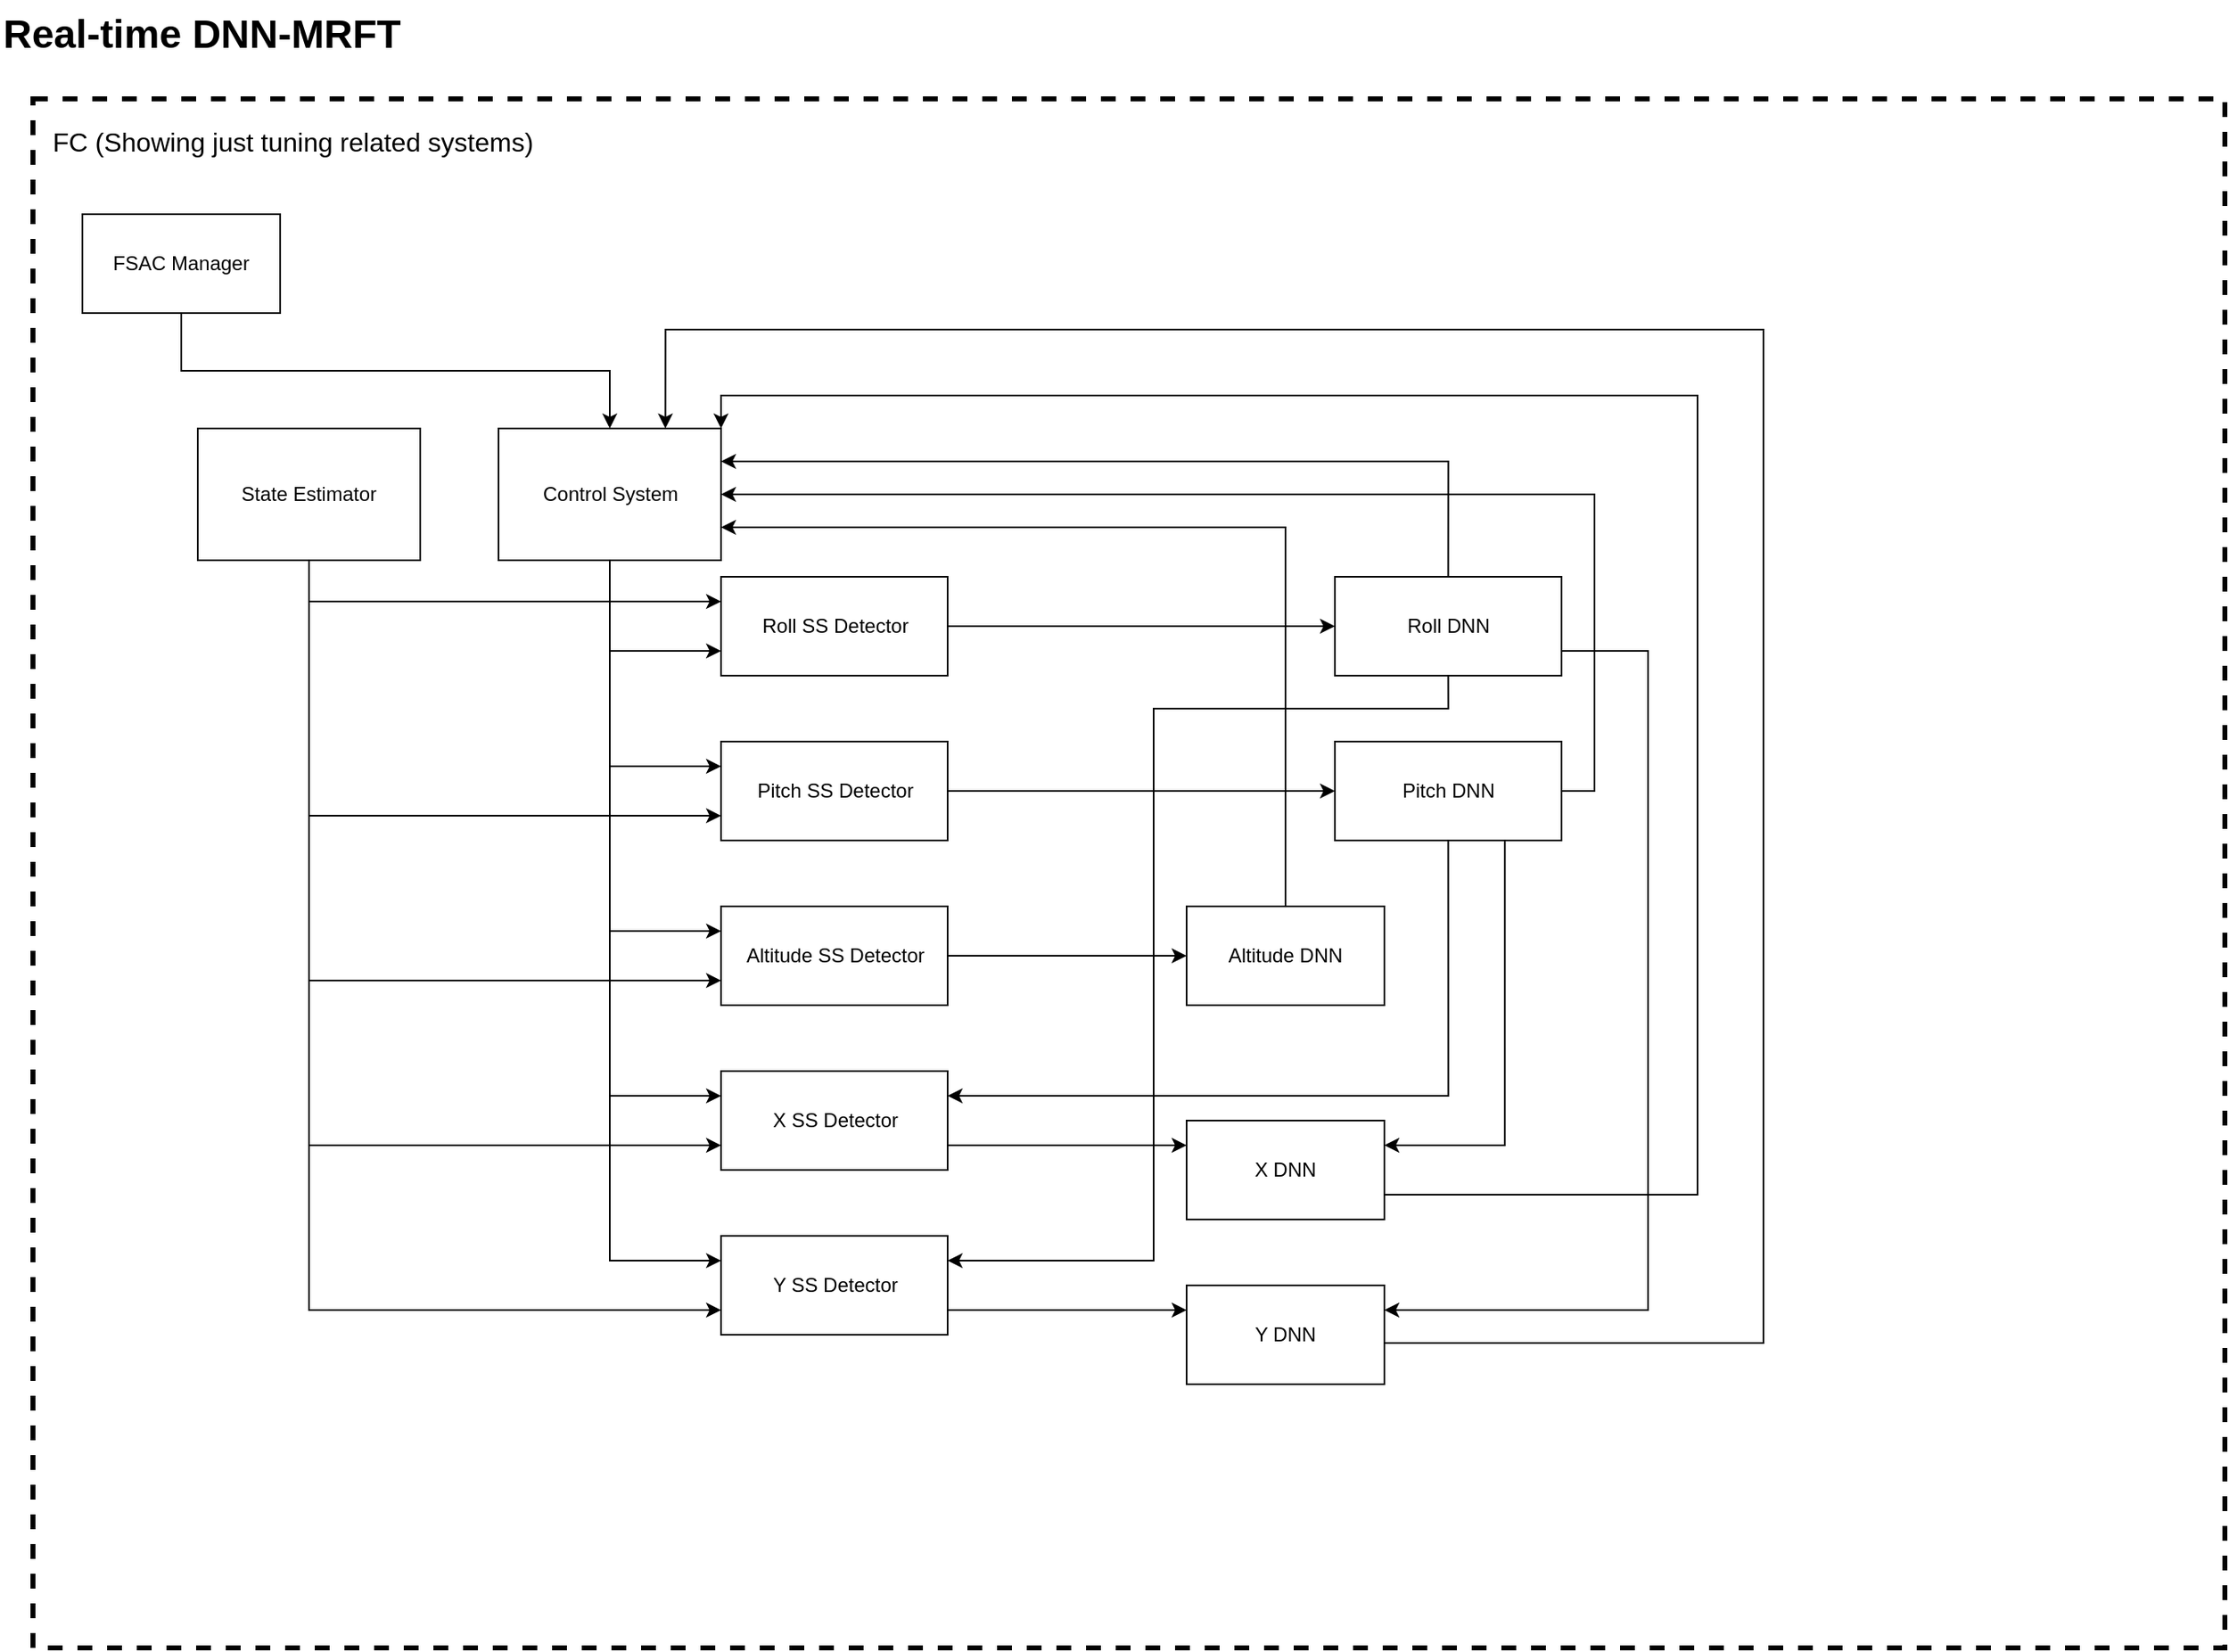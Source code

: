 <mxfile version="24.7.17">
  <diagram name="Page-1" id="YG2RmgABjAwCVvHmerQl">
    <mxGraphModel dx="1345" dy="1020" grid="1" gridSize="10" guides="1" tooltips="1" connect="1" arrows="1" fold="1" page="1" pageScale="1" pageWidth="850" pageHeight="1100" math="0" shadow="0">
      <root>
        <mxCell id="0" />
        <mxCell id="1" parent="0" />
        <mxCell id="dNy_5bEtGOozWDPXANg1-1" value="&lt;h1 style=&quot;margin-top: 0px;&quot;&gt;Real-time DNN-MRFT&lt;/h1&gt;" style="text;html=1;whiteSpace=wrap;overflow=hidden;rounded=0;" vertex="1" parent="1">
          <mxGeometry x="40" y="20" width="330" height="50" as="geometry" />
        </mxCell>
        <mxCell id="dNy_5bEtGOozWDPXANg1-3" value="" style="rounded=0;whiteSpace=wrap;html=1;labelBackgroundColor=none;fillColor=none;glass=0;dashed=1;strokeWidth=3;movable=0;resizable=0;rotatable=0;deletable=0;editable=0;locked=1;connectable=0;" vertex="1" parent="1">
          <mxGeometry x="60" y="80" width="1330" height="940" as="geometry" />
        </mxCell>
        <mxCell id="dNy_5bEtGOozWDPXANg1-4" value="FC (Showing just tuning related systems)" style="text;html=1;align=left;verticalAlign=top;whiteSpace=wrap;rounded=0;fontSize=16;" vertex="1" parent="1">
          <mxGeometry x="70" y="90" width="350" height="30" as="geometry" />
        </mxCell>
        <mxCell id="dNy_5bEtGOozWDPXANg1-15" style="edgeStyle=orthogonalEdgeStyle;rounded=0;orthogonalLoop=1;jettySize=auto;html=1;exitX=0.5;exitY=1;exitDx=0;exitDy=0;entryX=0;entryY=0.75;entryDx=0;entryDy=0;" edge="1" parent="1" source="dNy_5bEtGOozWDPXANg1-5" target="dNy_5bEtGOozWDPXANg1-8">
          <mxGeometry relative="1" as="geometry" />
        </mxCell>
        <mxCell id="dNy_5bEtGOozWDPXANg1-21" style="edgeStyle=orthogonalEdgeStyle;rounded=0;orthogonalLoop=1;jettySize=auto;html=1;exitX=0.5;exitY=1;exitDx=0;exitDy=0;entryX=0;entryY=0.25;entryDx=0;entryDy=0;" edge="1" parent="1" source="dNy_5bEtGOozWDPXANg1-5" target="dNy_5bEtGOozWDPXANg1-16">
          <mxGeometry relative="1" as="geometry" />
        </mxCell>
        <mxCell id="dNy_5bEtGOozWDPXANg1-22" style="edgeStyle=orthogonalEdgeStyle;rounded=0;orthogonalLoop=1;jettySize=auto;html=1;exitX=0.5;exitY=1;exitDx=0;exitDy=0;entryX=0;entryY=0.25;entryDx=0;entryDy=0;" edge="1" parent="1" source="dNy_5bEtGOozWDPXANg1-5" target="dNy_5bEtGOozWDPXANg1-17">
          <mxGeometry relative="1" as="geometry" />
        </mxCell>
        <mxCell id="dNy_5bEtGOozWDPXANg1-23" style="edgeStyle=orthogonalEdgeStyle;rounded=0;orthogonalLoop=1;jettySize=auto;html=1;exitX=0.5;exitY=1;exitDx=0;exitDy=0;entryX=0;entryY=0.25;entryDx=0;entryDy=0;" edge="1" parent="1" source="dNy_5bEtGOozWDPXANg1-5" target="dNy_5bEtGOozWDPXANg1-18">
          <mxGeometry relative="1" as="geometry" />
        </mxCell>
        <mxCell id="dNy_5bEtGOozWDPXANg1-24" style="edgeStyle=orthogonalEdgeStyle;rounded=0;orthogonalLoop=1;jettySize=auto;html=1;exitX=0.5;exitY=1;exitDx=0;exitDy=0;entryX=0;entryY=0.25;entryDx=0;entryDy=0;" edge="1" parent="1" source="dNy_5bEtGOozWDPXANg1-5" target="dNy_5bEtGOozWDPXANg1-19">
          <mxGeometry relative="1" as="geometry" />
        </mxCell>
        <mxCell id="dNy_5bEtGOozWDPXANg1-5" value="Control System" style="rounded=0;whiteSpace=wrap;html=1;" vertex="1" parent="1">
          <mxGeometry x="342.5" y="280" width="135" height="80" as="geometry" />
        </mxCell>
        <mxCell id="dNy_5bEtGOozWDPXANg1-12" style="edgeStyle=orthogonalEdgeStyle;rounded=0;orthogonalLoop=1;jettySize=auto;html=1;exitX=0.5;exitY=1;exitDx=0;exitDy=0;entryX=0;entryY=0.25;entryDx=0;entryDy=0;" edge="1" parent="1" source="dNy_5bEtGOozWDPXANg1-6" target="dNy_5bEtGOozWDPXANg1-8">
          <mxGeometry relative="1" as="geometry">
            <mxPoint x="440" y="400" as="targetPoint" />
          </mxGeometry>
        </mxCell>
        <mxCell id="dNy_5bEtGOozWDPXANg1-25" style="edgeStyle=orthogonalEdgeStyle;rounded=0;orthogonalLoop=1;jettySize=auto;html=1;exitX=0.5;exitY=1;exitDx=0;exitDy=0;entryX=0;entryY=0.75;entryDx=0;entryDy=0;" edge="1" parent="1" source="dNy_5bEtGOozWDPXANg1-6" target="dNy_5bEtGOozWDPXANg1-16">
          <mxGeometry relative="1" as="geometry" />
        </mxCell>
        <mxCell id="dNy_5bEtGOozWDPXANg1-26" style="edgeStyle=orthogonalEdgeStyle;rounded=0;orthogonalLoop=1;jettySize=auto;html=1;exitX=0.5;exitY=1;exitDx=0;exitDy=0;entryX=0;entryY=0.75;entryDx=0;entryDy=0;" edge="1" parent="1" source="dNy_5bEtGOozWDPXANg1-6" target="dNy_5bEtGOozWDPXANg1-17">
          <mxGeometry relative="1" as="geometry" />
        </mxCell>
        <mxCell id="dNy_5bEtGOozWDPXANg1-27" style="edgeStyle=orthogonalEdgeStyle;rounded=0;orthogonalLoop=1;jettySize=auto;html=1;exitX=0.5;exitY=1;exitDx=0;exitDy=0;entryX=0;entryY=0.75;entryDx=0;entryDy=0;" edge="1" parent="1" source="dNy_5bEtGOozWDPXANg1-6" target="dNy_5bEtGOozWDPXANg1-18">
          <mxGeometry relative="1" as="geometry" />
        </mxCell>
        <mxCell id="dNy_5bEtGOozWDPXANg1-28" style="edgeStyle=orthogonalEdgeStyle;rounded=0;orthogonalLoop=1;jettySize=auto;html=1;exitX=0.5;exitY=1;exitDx=0;exitDy=0;entryX=0;entryY=0.75;entryDx=0;entryDy=0;" edge="1" parent="1" source="dNy_5bEtGOozWDPXANg1-6" target="dNy_5bEtGOozWDPXANg1-19">
          <mxGeometry relative="1" as="geometry" />
        </mxCell>
        <mxCell id="dNy_5bEtGOozWDPXANg1-6" value="State Estimator" style="rounded=0;whiteSpace=wrap;html=1;" vertex="1" parent="1">
          <mxGeometry x="160" y="280" width="135" height="80" as="geometry" />
        </mxCell>
        <mxCell id="dNy_5bEtGOozWDPXANg1-34" style="edgeStyle=orthogonalEdgeStyle;rounded=0;orthogonalLoop=1;jettySize=auto;html=1;exitX=1;exitY=0.5;exitDx=0;exitDy=0;entryX=0;entryY=0.5;entryDx=0;entryDy=0;" edge="1" parent="1" source="dNy_5bEtGOozWDPXANg1-8" target="dNy_5bEtGOozWDPXANg1-33">
          <mxGeometry relative="1" as="geometry" />
        </mxCell>
        <mxCell id="dNy_5bEtGOozWDPXANg1-8" value="Roll SS Detector" style="rounded=0;whiteSpace=wrap;html=1;" vertex="1" parent="1">
          <mxGeometry x="477.5" y="370" width="137.5" height="60" as="geometry" />
        </mxCell>
        <mxCell id="dNy_5bEtGOozWDPXANg1-10" style="edgeStyle=orthogonalEdgeStyle;rounded=0;orthogonalLoop=1;jettySize=auto;html=1;exitX=0.5;exitY=1;exitDx=0;exitDy=0;entryX=0.5;entryY=0;entryDx=0;entryDy=0;" edge="1" parent="1" source="dNy_5bEtGOozWDPXANg1-9" target="dNy_5bEtGOozWDPXANg1-5">
          <mxGeometry relative="1" as="geometry" />
        </mxCell>
        <mxCell id="dNy_5bEtGOozWDPXANg1-9" value="FSAC Manager" style="rounded=0;whiteSpace=wrap;html=1;" vertex="1" parent="1">
          <mxGeometry x="90" y="150" width="120" height="60" as="geometry" />
        </mxCell>
        <mxCell id="dNy_5bEtGOozWDPXANg1-37" style="edgeStyle=orthogonalEdgeStyle;rounded=0;orthogonalLoop=1;jettySize=auto;html=1;exitX=1;exitY=0.5;exitDx=0;exitDy=0;" edge="1" parent="1" source="dNy_5bEtGOozWDPXANg1-16" target="dNy_5bEtGOozWDPXANg1-36">
          <mxGeometry relative="1" as="geometry" />
        </mxCell>
        <mxCell id="dNy_5bEtGOozWDPXANg1-16" value="Pitch SS Detector" style="rounded=0;whiteSpace=wrap;html=1;" vertex="1" parent="1">
          <mxGeometry x="477.5" y="470" width="137.5" height="60" as="geometry" />
        </mxCell>
        <mxCell id="dNy_5bEtGOozWDPXANg1-43" style="edgeStyle=orthogonalEdgeStyle;rounded=0;orthogonalLoop=1;jettySize=auto;html=1;exitX=1;exitY=0.5;exitDx=0;exitDy=0;entryX=0;entryY=0.5;entryDx=0;entryDy=0;" edge="1" parent="1" source="dNy_5bEtGOozWDPXANg1-17" target="dNy_5bEtGOozWDPXANg1-41">
          <mxGeometry relative="1" as="geometry" />
        </mxCell>
        <mxCell id="dNy_5bEtGOozWDPXANg1-17" value="Altitude SS Detector" style="rounded=0;whiteSpace=wrap;html=1;" vertex="1" parent="1">
          <mxGeometry x="477.5" y="570" width="137.5" height="60" as="geometry" />
        </mxCell>
        <mxCell id="dNy_5bEtGOozWDPXANg1-46" style="edgeStyle=orthogonalEdgeStyle;rounded=0;orthogonalLoop=1;jettySize=auto;html=1;exitX=1;exitY=0.75;exitDx=0;exitDy=0;entryX=0;entryY=0.25;entryDx=0;entryDy=0;" edge="1" parent="1" source="dNy_5bEtGOozWDPXANg1-18" target="dNy_5bEtGOozWDPXANg1-45">
          <mxGeometry relative="1" as="geometry" />
        </mxCell>
        <mxCell id="dNy_5bEtGOozWDPXANg1-18" value="X SS Detector" style="rounded=0;whiteSpace=wrap;html=1;" vertex="1" parent="1">
          <mxGeometry x="477.5" y="670" width="137.5" height="60" as="geometry" />
        </mxCell>
        <mxCell id="dNy_5bEtGOozWDPXANg1-51" style="edgeStyle=orthogonalEdgeStyle;rounded=0;orthogonalLoop=1;jettySize=auto;html=1;exitX=1;exitY=0.75;exitDx=0;exitDy=0;entryX=0;entryY=0.25;entryDx=0;entryDy=0;" edge="1" parent="1" source="dNy_5bEtGOozWDPXANg1-19" target="dNy_5bEtGOozWDPXANg1-49">
          <mxGeometry relative="1" as="geometry" />
        </mxCell>
        <mxCell id="dNy_5bEtGOozWDPXANg1-19" value="Y SS Detector" style="rounded=0;whiteSpace=wrap;html=1;" vertex="1" parent="1">
          <mxGeometry x="477.5" y="770" width="137.5" height="60" as="geometry" />
        </mxCell>
        <mxCell id="dNy_5bEtGOozWDPXANg1-39" style="edgeStyle=orthogonalEdgeStyle;rounded=0;orthogonalLoop=1;jettySize=auto;html=1;exitX=0.5;exitY=1;exitDx=0;exitDy=0;entryX=1;entryY=0.25;entryDx=0;entryDy=0;" edge="1" parent="1" source="dNy_5bEtGOozWDPXANg1-33" target="dNy_5bEtGOozWDPXANg1-19">
          <mxGeometry relative="1" as="geometry">
            <mxPoint x="615" y="800" as="targetPoint" />
            <Array as="points">
              <mxPoint x="919" y="450" />
              <mxPoint x="740" y="450" />
              <mxPoint x="740" y="785" />
            </Array>
          </mxGeometry>
        </mxCell>
        <mxCell id="dNy_5bEtGOozWDPXANg1-54" style="edgeStyle=orthogonalEdgeStyle;rounded=0;orthogonalLoop=1;jettySize=auto;html=1;exitX=1;exitY=0.75;exitDx=0;exitDy=0;entryX=1;entryY=0.25;entryDx=0;entryDy=0;" edge="1" parent="1" source="dNy_5bEtGOozWDPXANg1-33" target="dNy_5bEtGOozWDPXANg1-49">
          <mxGeometry relative="1" as="geometry">
            <Array as="points">
              <mxPoint x="1040" y="415" />
              <mxPoint x="1040" y="815" />
            </Array>
          </mxGeometry>
        </mxCell>
        <mxCell id="dNy_5bEtGOozWDPXANg1-33" value="Roll DNN" style="rounded=0;whiteSpace=wrap;html=1;" vertex="1" parent="1">
          <mxGeometry x="850" y="370" width="137.5" height="60" as="geometry" />
        </mxCell>
        <mxCell id="dNy_5bEtGOozWDPXANg1-35" style="edgeStyle=orthogonalEdgeStyle;rounded=0;orthogonalLoop=1;jettySize=auto;html=1;exitX=0.5;exitY=0;exitDx=0;exitDy=0;entryX=1;entryY=0.25;entryDx=0;entryDy=0;" edge="1" parent="1" source="dNy_5bEtGOozWDPXANg1-33" target="dNy_5bEtGOozWDPXANg1-5">
          <mxGeometry relative="1" as="geometry">
            <mxPoint x="625" y="410" as="sourcePoint" />
            <mxPoint x="860" y="410" as="targetPoint" />
            <Array as="points">
              <mxPoint x="919" y="300" />
            </Array>
          </mxGeometry>
        </mxCell>
        <mxCell id="dNy_5bEtGOozWDPXANg1-38" style="edgeStyle=orthogonalEdgeStyle;rounded=0;orthogonalLoop=1;jettySize=auto;html=1;exitX=1;exitY=0.5;exitDx=0;exitDy=0;entryX=1;entryY=0.5;entryDx=0;entryDy=0;" edge="1" parent="1" source="dNy_5bEtGOozWDPXANg1-36" target="dNy_5bEtGOozWDPXANg1-5">
          <mxGeometry relative="1" as="geometry" />
        </mxCell>
        <mxCell id="dNy_5bEtGOozWDPXANg1-40" style="edgeStyle=orthogonalEdgeStyle;rounded=0;orthogonalLoop=1;jettySize=auto;html=1;exitX=0.5;exitY=1;exitDx=0;exitDy=0;entryX=1;entryY=0.25;entryDx=0;entryDy=0;" edge="1" parent="1" source="dNy_5bEtGOozWDPXANg1-36" target="dNy_5bEtGOozWDPXANg1-18">
          <mxGeometry relative="1" as="geometry" />
        </mxCell>
        <mxCell id="dNy_5bEtGOozWDPXANg1-48" style="edgeStyle=orthogonalEdgeStyle;rounded=0;orthogonalLoop=1;jettySize=auto;html=1;exitX=0.75;exitY=1;exitDx=0;exitDy=0;entryX=1;entryY=0.25;entryDx=0;entryDy=0;" edge="1" parent="1" source="dNy_5bEtGOozWDPXANg1-36" target="dNy_5bEtGOozWDPXANg1-45">
          <mxGeometry relative="1" as="geometry" />
        </mxCell>
        <mxCell id="dNy_5bEtGOozWDPXANg1-36" value="Pitch DNN" style="rounded=0;whiteSpace=wrap;html=1;" vertex="1" parent="1">
          <mxGeometry x="850" y="470" width="137.5" height="60" as="geometry" />
        </mxCell>
        <mxCell id="dNy_5bEtGOozWDPXANg1-44" style="edgeStyle=orthogonalEdgeStyle;rounded=0;orthogonalLoop=1;jettySize=auto;html=1;exitX=0.5;exitY=0;exitDx=0;exitDy=0;entryX=1;entryY=0.75;entryDx=0;entryDy=0;" edge="1" parent="1" source="dNy_5bEtGOozWDPXANg1-41" target="dNy_5bEtGOozWDPXANg1-5">
          <mxGeometry relative="1" as="geometry" />
        </mxCell>
        <mxCell id="dNy_5bEtGOozWDPXANg1-41" value="Altitude DNN" style="rounded=0;whiteSpace=wrap;html=1;" vertex="1" parent="1">
          <mxGeometry x="760" y="570" width="120" height="60" as="geometry" />
        </mxCell>
        <mxCell id="dNy_5bEtGOozWDPXANg1-52" style="edgeStyle=orthogonalEdgeStyle;rounded=0;orthogonalLoop=1;jettySize=auto;html=1;exitX=1;exitY=0.75;exitDx=0;exitDy=0;entryX=1;entryY=0;entryDx=0;entryDy=0;" edge="1" parent="1" source="dNy_5bEtGOozWDPXANg1-45" target="dNy_5bEtGOozWDPXANg1-5">
          <mxGeometry relative="1" as="geometry">
            <Array as="points">
              <mxPoint x="1070" y="745" />
              <mxPoint x="1070" y="260" />
              <mxPoint x="478" y="260" />
            </Array>
          </mxGeometry>
        </mxCell>
        <mxCell id="dNy_5bEtGOozWDPXANg1-45" value="X DNN" style="rounded=0;whiteSpace=wrap;html=1;" vertex="1" parent="1">
          <mxGeometry x="760" y="700" width="120" height="60" as="geometry" />
        </mxCell>
        <mxCell id="dNy_5bEtGOozWDPXANg1-53" style="edgeStyle=orthogonalEdgeStyle;rounded=0;orthogonalLoop=1;jettySize=auto;html=1;exitX=1;exitY=0.75;exitDx=0;exitDy=0;entryX=0.75;entryY=0;entryDx=0;entryDy=0;" edge="1" parent="1" source="dNy_5bEtGOozWDPXANg1-49" target="dNy_5bEtGOozWDPXANg1-5">
          <mxGeometry relative="1" as="geometry">
            <Array as="points">
              <mxPoint x="1110" y="835" />
              <mxPoint x="1110" y="220" />
              <mxPoint x="444" y="220" />
            </Array>
          </mxGeometry>
        </mxCell>
        <mxCell id="dNy_5bEtGOozWDPXANg1-49" value="Y DNN" style="rounded=0;whiteSpace=wrap;html=1;" vertex="1" parent="1">
          <mxGeometry x="760" y="800" width="120" height="60" as="geometry" />
        </mxCell>
      </root>
    </mxGraphModel>
  </diagram>
</mxfile>
